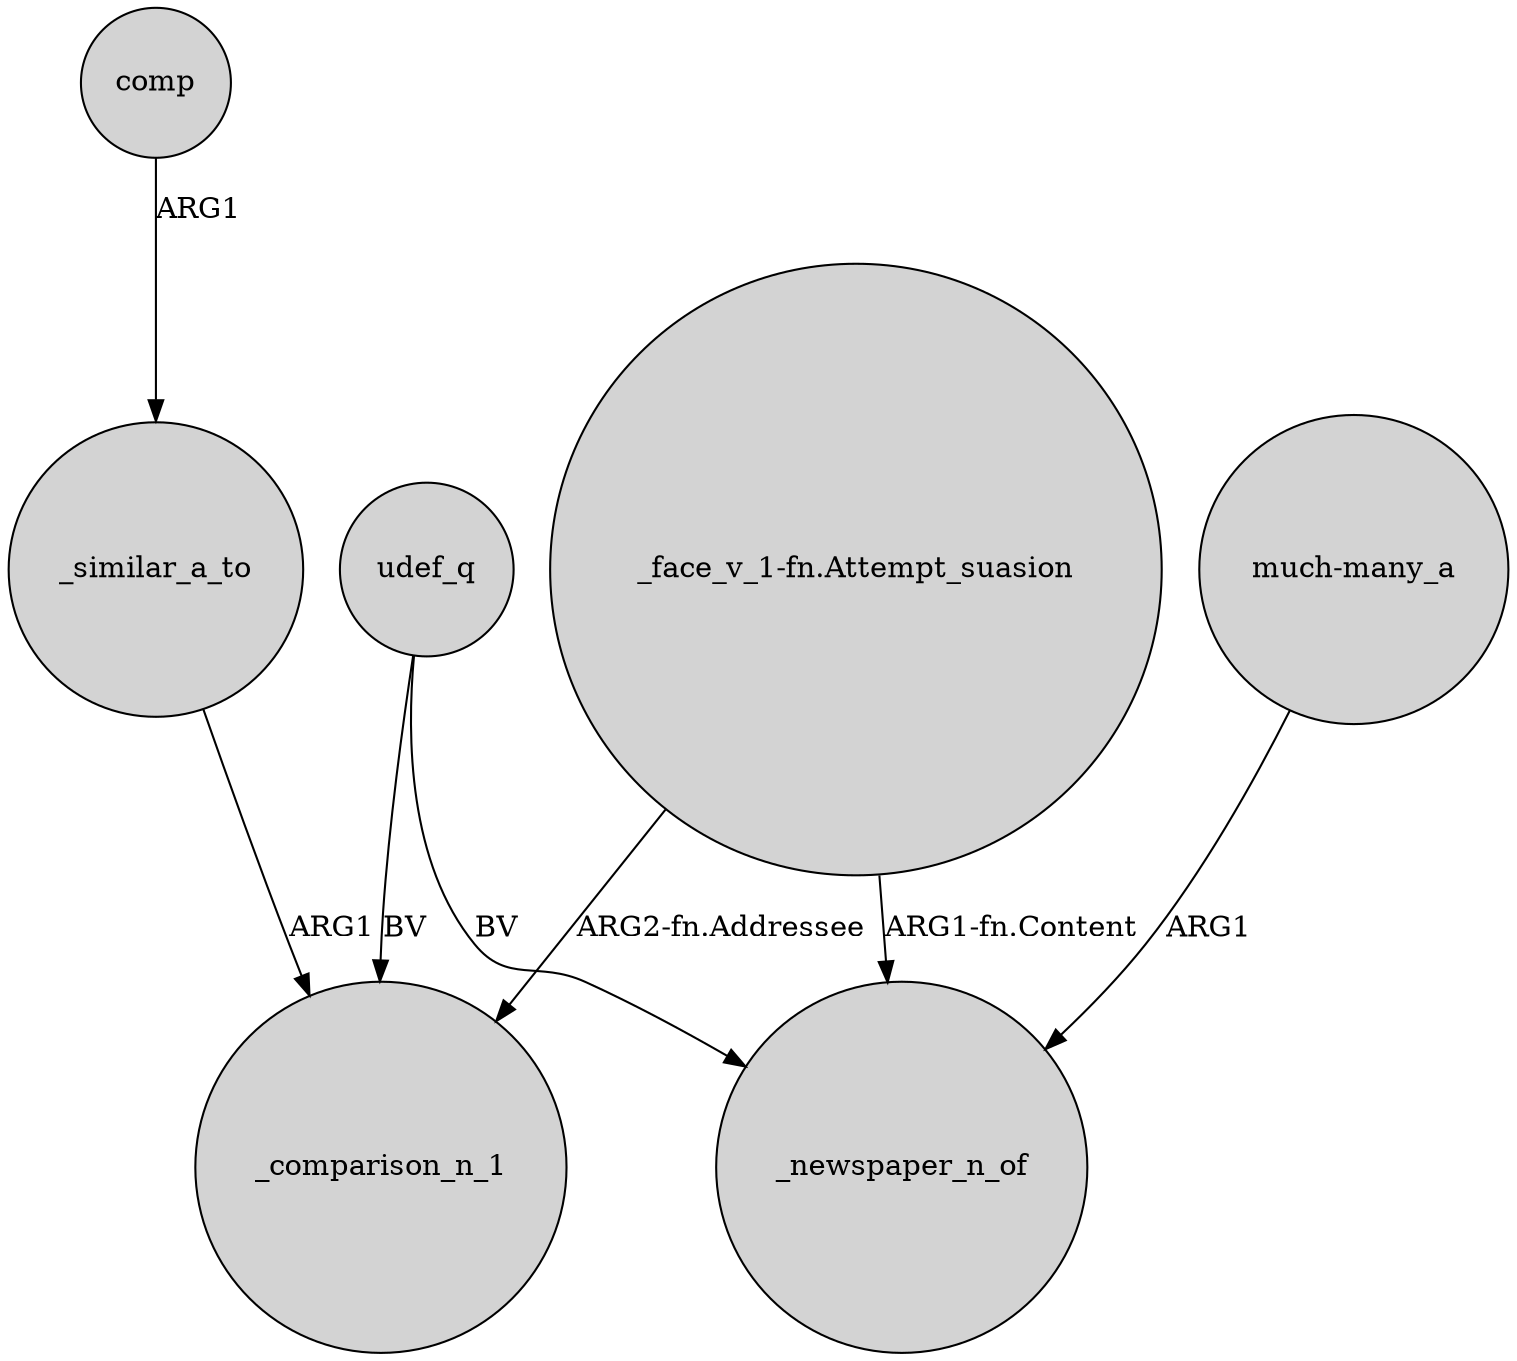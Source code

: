 digraph {
	node [shape=circle style=filled]
	_similar_a_to -> _comparison_n_1 [label=ARG1]
	"_face_v_1-fn.Attempt_suasion" -> _newspaper_n_of [label="ARG1-fn.Content"]
	udef_q -> _newspaper_n_of [label=BV]
	"_face_v_1-fn.Attempt_suasion" -> _comparison_n_1 [label="ARG2-fn.Addressee"]
	udef_q -> _comparison_n_1 [label=BV]
	comp -> _similar_a_to [label=ARG1]
	"much-many_a" -> _newspaper_n_of [label=ARG1]
}
